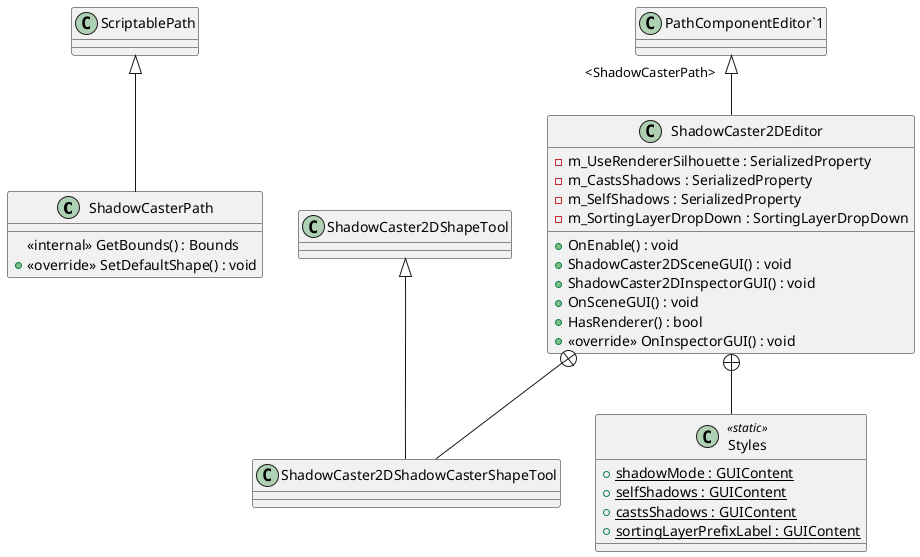 @startuml
class ShadowCasterPath {
    <<internal>> GetBounds() : Bounds
    + <<override>> SetDefaultShape() : void
}
class ShadowCaster2DEditor {
    - m_UseRendererSilhouette : SerializedProperty
    - m_CastsShadows : SerializedProperty
    - m_SelfShadows : SerializedProperty
    - m_SortingLayerDropDown : SortingLayerDropDown
    + OnEnable() : void
    + ShadowCaster2DSceneGUI() : void
    + ShadowCaster2DInspectorGUI() : void
    + OnSceneGUI() : void
    + HasRenderer() : bool
    + <<override>> OnInspectorGUI() : void
}
class ShadowCaster2DShadowCasterShapeTool {
}
class Styles <<static>> {
    + {static} shadowMode : GUIContent
    + {static} selfShadows : GUIContent
    + {static} castsShadows : GUIContent
    + {static} sortingLayerPrefixLabel : GUIContent
}
ScriptablePath <|-- ShadowCasterPath
"PathComponentEditor`1" "<ShadowCasterPath>" <|-- ShadowCaster2DEditor
ShadowCaster2DEditor +-- ShadowCaster2DShadowCasterShapeTool
ShadowCaster2DShapeTool <|-- ShadowCaster2DShadowCasterShapeTool
ShadowCaster2DEditor +-- Styles
@enduml
